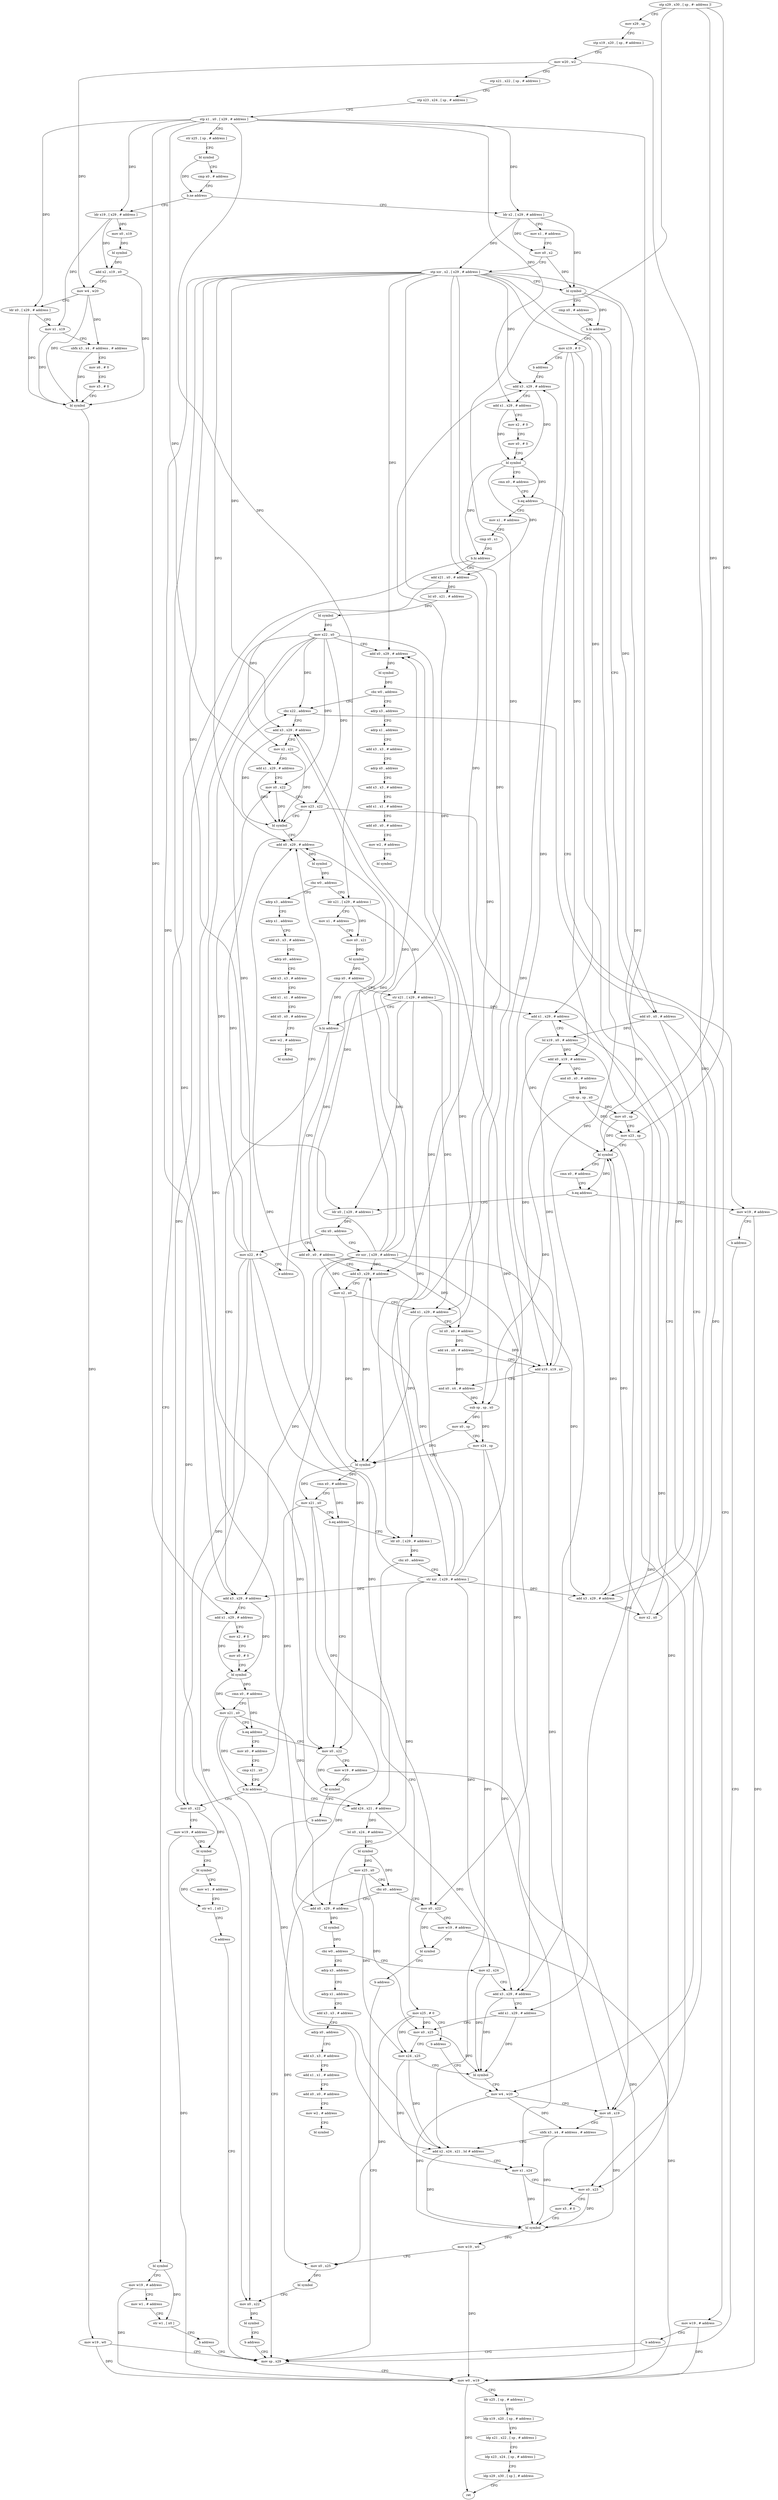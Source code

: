 digraph "func" {
"4442600" [label = "stp x29 , x30 , [ sp , #- address ]!" ]
"4442604" [label = "mov x29 , sp" ]
"4442608" [label = "stp x19 , x20 , [ sp , # address ]" ]
"4442612" [label = "mov w20 , w2" ]
"4442616" [label = "stp x21 , x22 , [ sp , # address ]" ]
"4442620" [label = "stp x23 , x24 , [ sp , # address ]" ]
"4442624" [label = "stp x1 , x0 , [ x29 , # address ]" ]
"4442628" [label = "str x25 , [ sp , # address ]" ]
"4442632" [label = "bl symbol" ]
"4442636" [label = "cmp x0 , # address" ]
"4442640" [label = "b.ne address" ]
"4442728" [label = "ldr x2 , [ x29 , # address ]" ]
"4442644" [label = "ldr x19 , [ x29 , # address ]" ]
"4442732" [label = "mov x1 , # address" ]
"4442736" [label = "mov x0 , x2" ]
"4442740" [label = "stp xzr , x2 , [ x29 , # address ]" ]
"4442744" [label = "bl symbol" ]
"4442748" [label = "cmp x0 , # address" ]
"4442752" [label = "b.hi address" ]
"4443232" [label = "mov x19 , # 0" ]
"4442756" [label = "add x0 , x0 , # address" ]
"4442648" [label = "mov x0 , x19" ]
"4442652" [label = "bl symbol" ]
"4442656" [label = "add x2 , x19 , x0" ]
"4442660" [label = "mov w4 , w20" ]
"4442664" [label = "ldr x0 , [ x29 , # address ]" ]
"4442668" [label = "mov x1 , x19" ]
"4442672" [label = "ubfx x3 , x4 , # address , # address" ]
"4442676" [label = "mov x6 , # 0" ]
"4442680" [label = "mov x5 , # 0" ]
"4442684" [label = "bl symbol" ]
"4442688" [label = "mov w19 , w0" ]
"4442692" [label = "mov sp , x29" ]
"4443236" [label = "b address" ]
"4442820" [label = "add x3 , x29 , # address" ]
"4442760" [label = "add x3 , x29 , # address" ]
"4442764" [label = "mov x2 , x0" ]
"4442768" [label = "add x1 , x29 , # address" ]
"4442772" [label = "lsl x19 , x0 , # address" ]
"4442776" [label = "add x0 , x19 , # address" ]
"4442780" [label = "and x0 , x0 , # address" ]
"4442784" [label = "sub sp , sp , x0" ]
"4442788" [label = "mov x0 , sp" ]
"4442792" [label = "mov x23 , sp" ]
"4442796" [label = "bl symbol" ]
"4442800" [label = "cmn x0 , # address" ]
"4442804" [label = "b.eq address" ]
"4443208" [label = "mov w19 , # address" ]
"4442808" [label = "ldr x0 , [ x29 , # address ]" ]
"4442824" [label = "add x1 , x29 , # address" ]
"4442828" [label = "mov x2 , # 0" ]
"4442832" [label = "mov x0 , # 0" ]
"4442836" [label = "bl symbol" ]
"4442840" [label = "cmn x0 , # address" ]
"4442844" [label = "b.eq address" ]
"4442848" [label = "mov x1 , # address" ]
"4443212" [label = "b address" ]
"4442812" [label = "cbz x0 , address" ]
"4443192" [label = "mov x22 , # 0" ]
"4442816" [label = "str xzr , [ x29 , # address ]" ]
"4442852" [label = "cmp x0 , x1" ]
"4442856" [label = "b.hi address" ]
"4443240" [label = "bl symbol" ]
"4442860" [label = "add x21 , x0 , # address" ]
"4442696" [label = "mov w0 , w19" ]
"4442700" [label = "ldr x25 , [ sp , # address ]" ]
"4442704" [label = "ldp x19 , x20 , [ sp , # address ]" ]
"4442708" [label = "ldp x21 , x22 , [ sp , # address ]" ]
"4442712" [label = "ldp x23 , x24 , [ sp , # address ]" ]
"4442716" [label = "ldp x29 , x30 , [ sp ] , # address" ]
"4442720" [label = "ret" ]
"4443196" [label = "b address" ]
"4442916" [label = "add x0 , x29 , # address" ]
"4443244" [label = "mov w19 , # address" ]
"4443248" [label = "mov w1 , # address" ]
"4443252" [label = "str w1 , [ x0 ]" ]
"4443256" [label = "b address" ]
"4442864" [label = "lsl x0 , x21 , # address" ]
"4442868" [label = "bl symbol" ]
"4442872" [label = "mov x22 , x0" ]
"4442876" [label = "add x0 , x29 , # address" ]
"4442880" [label = "bl symbol" ]
"4442884" [label = "cbz w0 , address" ]
"4443340" [label = "adrp x3 , address" ]
"4442888" [label = "cbz x22 , address" ]
"4442920" [label = "bl symbol" ]
"4442924" [label = "cbz w0 , address" ]
"4443304" [label = "adrp x3 , address" ]
"4442928" [label = "ldr x21 , [ x29 , # address ]" ]
"4443344" [label = "adrp x1 , address" ]
"4443348" [label = "add x3 , x3 , # address" ]
"4443352" [label = "adrp x0 , address" ]
"4443356" [label = "add x3 , x3 , # address" ]
"4443360" [label = "add x1 , x1 , # address" ]
"4443364" [label = "add x0 , x0 , # address" ]
"4443368" [label = "mov w2 , # address" ]
"4443372" [label = "bl symbol" ]
"4443184" [label = "mov w19 , # address" ]
"4442892" [label = "add x3 , x29 , # address" ]
"4443308" [label = "adrp x1 , address" ]
"4443312" [label = "add x3 , x3 , # address" ]
"4443316" [label = "adrp x0 , address" ]
"4443320" [label = "add x3 , x3 , # address" ]
"4443324" [label = "add x1 , x1 , # address" ]
"4443328" [label = "add x0 , x0 , # address" ]
"4443332" [label = "mov w2 , # address" ]
"4443336" [label = "bl symbol" ]
"4442932" [label = "mov x1 , # address" ]
"4442936" [label = "mov x0 , x21" ]
"4442940" [label = "bl symbol" ]
"4442944" [label = "cmp x0 , # address" ]
"4442948" [label = "str x21 , [ x29 , # address ]" ]
"4442952" [label = "b.hi address" ]
"4443028" [label = "add x3 , x29 , # address" ]
"4442956" [label = "add x0 , x0 , # address" ]
"4443188" [label = "b address" ]
"4442896" [label = "mov x2 , x21" ]
"4442900" [label = "add x1 , x29 , # address" ]
"4442904" [label = "mov x0 , x22" ]
"4442908" [label = "mov x23 , x22" ]
"4442912" [label = "bl symbol" ]
"4443032" [label = "add x1 , x29 , # address" ]
"4443036" [label = "mov x2 , # 0" ]
"4443040" [label = "mov x0 , # 0" ]
"4443044" [label = "bl symbol" ]
"4443048" [label = "cmn x0 , # address" ]
"4443052" [label = "mov x21 , x0" ]
"4443056" [label = "b.eq address" ]
"4443216" [label = "mov x0 , x22" ]
"4443060" [label = "mov x0 , # address" ]
"4442960" [label = "add x3 , x29 , # address" ]
"4442964" [label = "mov x2 , x0" ]
"4442968" [label = "add x1 , x29 , # address" ]
"4442972" [label = "lsl x0 , x0 , # address" ]
"4442976" [label = "add x4 , x0 , # address" ]
"4442980" [label = "add x19 , x19 , x0" ]
"4442984" [label = "and x0 , x4 , # address" ]
"4442988" [label = "sub sp , sp , x0" ]
"4442992" [label = "mov x0 , sp" ]
"4442996" [label = "mov x24 , sp" ]
"4443000" [label = "bl symbol" ]
"4443004" [label = "cmn x0 , # address" ]
"4443008" [label = "mov x21 , x0" ]
"4443012" [label = "b.eq address" ]
"4443016" [label = "ldr x0 , [ x29 , # address ]" ]
"4443220" [label = "mov w19 , # address" ]
"4443224" [label = "bl symbol" ]
"4443228" [label = "b address" ]
"4443064" [label = "cmp x21 , x0" ]
"4443068" [label = "b.hi address" ]
"4443260" [label = "mov x0 , x22" ]
"4443072" [label = "add x24 , x21 , # address" ]
"4443020" [label = "cbz x0 , address" ]
"4443200" [label = "mov x25 , # 0" ]
"4443024" [label = "str xzr , [ x29 , # address ]" ]
"4443264" [label = "mov w19 , # address" ]
"4443268" [label = "bl symbol" ]
"4443272" [label = "bl symbol" ]
"4443276" [label = "mov w1 , # address" ]
"4443280" [label = "str w1 , [ x0 ]" ]
"4443284" [label = "b address" ]
"4443076" [label = "lsl x0 , x24 , # address" ]
"4443080" [label = "bl symbol" ]
"4443084" [label = "mov x25 , x0" ]
"4443088" [label = "cbz x0 , address" ]
"4443288" [label = "mov x0 , x22" ]
"4443092" [label = "add x0 , x29 , # address" ]
"4443204" [label = "b address" ]
"4443128" [label = "mov w4 , w20" ]
"4443292" [label = "mov w19 , # address" ]
"4443296" [label = "bl symbol" ]
"4443300" [label = "b address" ]
"4443096" [label = "bl symbol" ]
"4443100" [label = "cbz w0 , address" ]
"4443376" [label = "adrp x3 , address" ]
"4443104" [label = "mov x2 , x24" ]
"4443132" [label = "mov x6 , x19" ]
"4443136" [label = "ubfx x3 , x4 , # address , # address" ]
"4443140" [label = "add x2 , x24 , x21 , lsl # address" ]
"4443144" [label = "mov x1 , x24" ]
"4443148" [label = "mov x0 , x23" ]
"4443152" [label = "mov x5 , # 0" ]
"4443156" [label = "bl symbol" ]
"4443160" [label = "mov w19 , w0" ]
"4443164" [label = "mov x0 , x25" ]
"4443168" [label = "bl symbol" ]
"4443172" [label = "mov x0 , x22" ]
"4443176" [label = "bl symbol" ]
"4443180" [label = "b address" ]
"4443380" [label = "adrp x1 , address" ]
"4443384" [label = "add x3 , x3 , # address" ]
"4443388" [label = "adrp x0 , address" ]
"4443392" [label = "add x3 , x3 , # address" ]
"4443396" [label = "add x1 , x1 , # address" ]
"4443400" [label = "add x0 , x0 , # address" ]
"4443404" [label = "mov w2 , # address" ]
"4443408" [label = "bl symbol" ]
"4443108" [label = "add x3 , x29 , # address" ]
"4443112" [label = "add x1 , x29 , # address" ]
"4443116" [label = "mov x0 , x25" ]
"4443120" [label = "mov x24 , x25" ]
"4443124" [label = "bl symbol" ]
"4442600" -> "4442604" [ label = "CFG" ]
"4442600" -> "4442788" [ label = "DFG" ]
"4442600" -> "4442792" [ label = "DFG" ]
"4442600" -> "4442988" [ label = "DFG" ]
"4442604" -> "4442608" [ label = "CFG" ]
"4442608" -> "4442612" [ label = "CFG" ]
"4442612" -> "4442616" [ label = "CFG" ]
"4442612" -> "4442660" [ label = "DFG" ]
"4442612" -> "4443128" [ label = "DFG" ]
"4442616" -> "4442620" [ label = "CFG" ]
"4442620" -> "4442624" [ label = "CFG" ]
"4442624" -> "4442628" [ label = "CFG" ]
"4442624" -> "4442644" [ label = "DFG" ]
"4442624" -> "4442928" [ label = "DFG" ]
"4442624" -> "4442728" [ label = "DFG" ]
"4442624" -> "4442664" [ label = "DFG" ]
"4442624" -> "4442824" [ label = "DFG" ]
"4442624" -> "4442900" [ label = "DFG" ]
"4442624" -> "4443032" [ label = "DFG" ]
"4442624" -> "4443112" [ label = "DFG" ]
"4442628" -> "4442632" [ label = "CFG" ]
"4442632" -> "4442636" [ label = "CFG" ]
"4442632" -> "4442640" [ label = "DFG" ]
"4442636" -> "4442640" [ label = "CFG" ]
"4442640" -> "4442728" [ label = "CFG" ]
"4442640" -> "4442644" [ label = "CFG" ]
"4442728" -> "4442732" [ label = "CFG" ]
"4442728" -> "4442736" [ label = "DFG" ]
"4442728" -> "4442740" [ label = "DFG" ]
"4442728" -> "4442744" [ label = "DFG" ]
"4442644" -> "4442648" [ label = "DFG" ]
"4442644" -> "4442656" [ label = "DFG" ]
"4442644" -> "4442668" [ label = "DFG" ]
"4442732" -> "4442736" [ label = "CFG" ]
"4442736" -> "4442740" [ label = "CFG" ]
"4442736" -> "4442744" [ label = "DFG" ]
"4442740" -> "4442744" [ label = "CFG" ]
"4442740" -> "4442808" [ label = "DFG" ]
"4442740" -> "4443016" [ label = "DFG" ]
"4442740" -> "4442760" [ label = "DFG" ]
"4442740" -> "4442768" [ label = "DFG" ]
"4442740" -> "4442820" [ label = "DFG" ]
"4442740" -> "4442876" [ label = "DFG" ]
"4442740" -> "4442916" [ label = "DFG" ]
"4442740" -> "4442892" [ label = "DFG" ]
"4442740" -> "4443028" [ label = "DFG" ]
"4442740" -> "4442960" [ label = "DFG" ]
"4442740" -> "4442968" [ label = "DFG" ]
"4442740" -> "4443092" [ label = "DFG" ]
"4442740" -> "4443108" [ label = "DFG" ]
"4442744" -> "4442748" [ label = "CFG" ]
"4442744" -> "4442752" [ label = "DFG" ]
"4442744" -> "4442756" [ label = "DFG" ]
"4442748" -> "4442752" [ label = "CFG" ]
"4442752" -> "4443232" [ label = "CFG" ]
"4442752" -> "4442756" [ label = "CFG" ]
"4443232" -> "4443236" [ label = "CFG" ]
"4443232" -> "4442776" [ label = "DFG" ]
"4443232" -> "4442980" [ label = "DFG" ]
"4443232" -> "4443132" [ label = "DFG" ]
"4442756" -> "4442760" [ label = "CFG" ]
"4442756" -> "4442764" [ label = "DFG" ]
"4442756" -> "4442772" [ label = "DFG" ]
"4442648" -> "4442652" [ label = "DFG" ]
"4442652" -> "4442656" [ label = "DFG" ]
"4442656" -> "4442660" [ label = "CFG" ]
"4442656" -> "4442684" [ label = "DFG" ]
"4442660" -> "4442664" [ label = "CFG" ]
"4442660" -> "4442672" [ label = "DFG" ]
"4442660" -> "4442684" [ label = "DFG" ]
"4442664" -> "4442668" [ label = "CFG" ]
"4442664" -> "4442684" [ label = "DFG" ]
"4442668" -> "4442672" [ label = "CFG" ]
"4442668" -> "4442684" [ label = "DFG" ]
"4442672" -> "4442676" [ label = "CFG" ]
"4442672" -> "4442684" [ label = "DFG" ]
"4442676" -> "4442680" [ label = "CFG" ]
"4442680" -> "4442684" [ label = "CFG" ]
"4442684" -> "4442688" [ label = "DFG" ]
"4442688" -> "4442692" [ label = "CFG" ]
"4442688" -> "4442696" [ label = "DFG" ]
"4442692" -> "4442696" [ label = "CFG" ]
"4443236" -> "4442820" [ label = "CFG" ]
"4442820" -> "4442824" [ label = "CFG" ]
"4442820" -> "4442836" [ label = "DFG" ]
"4442760" -> "4442764" [ label = "CFG" ]
"4442760" -> "4442796" [ label = "DFG" ]
"4442764" -> "4442768" [ label = "CFG" ]
"4442764" -> "4442796" [ label = "DFG" ]
"4442768" -> "4442772" [ label = "CFG" ]
"4442768" -> "4442796" [ label = "DFG" ]
"4442772" -> "4442776" [ label = "DFG" ]
"4442772" -> "4442980" [ label = "DFG" ]
"4442772" -> "4443132" [ label = "DFG" ]
"4442776" -> "4442780" [ label = "DFG" ]
"4442780" -> "4442784" [ label = "DFG" ]
"4442784" -> "4442788" [ label = "DFG" ]
"4442784" -> "4442792" [ label = "DFG" ]
"4442784" -> "4442988" [ label = "DFG" ]
"4442788" -> "4442792" [ label = "CFG" ]
"4442788" -> "4442796" [ label = "DFG" ]
"4442792" -> "4442796" [ label = "CFG" ]
"4442792" -> "4443148" [ label = "DFG" ]
"4442796" -> "4442800" [ label = "CFG" ]
"4442796" -> "4442804" [ label = "DFG" ]
"4442800" -> "4442804" [ label = "CFG" ]
"4442804" -> "4443208" [ label = "CFG" ]
"4442804" -> "4442808" [ label = "CFG" ]
"4443208" -> "4443212" [ label = "CFG" ]
"4443208" -> "4442696" [ label = "DFG" ]
"4442808" -> "4442812" [ label = "DFG" ]
"4442824" -> "4442828" [ label = "CFG" ]
"4442824" -> "4442836" [ label = "DFG" ]
"4442828" -> "4442832" [ label = "CFG" ]
"4442832" -> "4442836" [ label = "CFG" ]
"4442836" -> "4442840" [ label = "CFG" ]
"4442836" -> "4442844" [ label = "DFG" ]
"4442836" -> "4442856" [ label = "DFG" ]
"4442836" -> "4442860" [ label = "DFG" ]
"4442840" -> "4442844" [ label = "CFG" ]
"4442844" -> "4443208" [ label = "CFG" ]
"4442844" -> "4442848" [ label = "CFG" ]
"4442848" -> "4442852" [ label = "CFG" ]
"4443212" -> "4442692" [ label = "CFG" ]
"4442812" -> "4443192" [ label = "CFG" ]
"4442812" -> "4442816" [ label = "CFG" ]
"4443192" -> "4443196" [ label = "CFG" ]
"4443192" -> "4442888" [ label = "DFG" ]
"4443192" -> "4442904" [ label = "DFG" ]
"4443192" -> "4442908" [ label = "DFG" ]
"4443192" -> "4443216" [ label = "DFG" ]
"4443192" -> "4443260" [ label = "DFG" ]
"4443192" -> "4443288" [ label = "DFG" ]
"4443192" -> "4443172" [ label = "DFG" ]
"4442816" -> "4442820" [ label = "DFG" ]
"4442816" -> "4442760" [ label = "DFG" ]
"4442816" -> "4442876" [ label = "DFG" ]
"4442816" -> "4442916" [ label = "DFG" ]
"4442816" -> "4442892" [ label = "DFG" ]
"4442816" -> "4443028" [ label = "DFG" ]
"4442816" -> "4442960" [ label = "DFG" ]
"4442816" -> "4443092" [ label = "DFG" ]
"4442816" -> "4443108" [ label = "DFG" ]
"4442852" -> "4442856" [ label = "CFG" ]
"4442856" -> "4443240" [ label = "CFG" ]
"4442856" -> "4442860" [ label = "CFG" ]
"4443240" -> "4443244" [ label = "CFG" ]
"4443240" -> "4443252" [ label = "DFG" ]
"4442860" -> "4442864" [ label = "DFG" ]
"4442860" -> "4442896" [ label = "DFG" ]
"4442696" -> "4442700" [ label = "CFG" ]
"4442696" -> "4442720" [ label = "DFG" ]
"4442700" -> "4442704" [ label = "CFG" ]
"4442704" -> "4442708" [ label = "CFG" ]
"4442708" -> "4442712" [ label = "CFG" ]
"4442712" -> "4442716" [ label = "CFG" ]
"4442716" -> "4442720" [ label = "CFG" ]
"4443196" -> "4442916" [ label = "CFG" ]
"4442916" -> "4442920" [ label = "DFG" ]
"4443244" -> "4443248" [ label = "CFG" ]
"4443244" -> "4442696" [ label = "DFG" ]
"4443248" -> "4443252" [ label = "CFG" ]
"4443252" -> "4443256" [ label = "CFG" ]
"4443256" -> "4442692" [ label = "CFG" ]
"4442864" -> "4442868" [ label = "DFG" ]
"4442868" -> "4442872" [ label = "DFG" ]
"4442872" -> "4442876" [ label = "CFG" ]
"4442872" -> "4442888" [ label = "DFG" ]
"4442872" -> "4442904" [ label = "DFG" ]
"4442872" -> "4442908" [ label = "DFG" ]
"4442872" -> "4443216" [ label = "DFG" ]
"4442872" -> "4443260" [ label = "DFG" ]
"4442872" -> "4443288" [ label = "DFG" ]
"4442872" -> "4443172" [ label = "DFG" ]
"4442876" -> "4442880" [ label = "DFG" ]
"4442880" -> "4442884" [ label = "DFG" ]
"4442884" -> "4443340" [ label = "CFG" ]
"4442884" -> "4442888" [ label = "CFG" ]
"4443340" -> "4443344" [ label = "CFG" ]
"4442888" -> "4443184" [ label = "CFG" ]
"4442888" -> "4442892" [ label = "CFG" ]
"4442920" -> "4442924" [ label = "DFG" ]
"4442924" -> "4443304" [ label = "CFG" ]
"4442924" -> "4442928" [ label = "CFG" ]
"4443304" -> "4443308" [ label = "CFG" ]
"4442928" -> "4442932" [ label = "CFG" ]
"4442928" -> "4442936" [ label = "DFG" ]
"4442928" -> "4442948" [ label = "DFG" ]
"4443344" -> "4443348" [ label = "CFG" ]
"4443348" -> "4443352" [ label = "CFG" ]
"4443352" -> "4443356" [ label = "CFG" ]
"4443356" -> "4443360" [ label = "CFG" ]
"4443360" -> "4443364" [ label = "CFG" ]
"4443364" -> "4443368" [ label = "CFG" ]
"4443368" -> "4443372" [ label = "CFG" ]
"4443184" -> "4443188" [ label = "CFG" ]
"4443184" -> "4442696" [ label = "DFG" ]
"4442892" -> "4442896" [ label = "CFG" ]
"4442892" -> "4442912" [ label = "DFG" ]
"4443308" -> "4443312" [ label = "CFG" ]
"4443312" -> "4443316" [ label = "CFG" ]
"4443316" -> "4443320" [ label = "CFG" ]
"4443320" -> "4443324" [ label = "CFG" ]
"4443324" -> "4443328" [ label = "CFG" ]
"4443328" -> "4443332" [ label = "CFG" ]
"4443332" -> "4443336" [ label = "CFG" ]
"4442932" -> "4442936" [ label = "CFG" ]
"4442936" -> "4442940" [ label = "DFG" ]
"4442940" -> "4442944" [ label = "DFG" ]
"4442940" -> "4442956" [ label = "DFG" ]
"4442944" -> "4442948" [ label = "CFG" ]
"4442944" -> "4442952" [ label = "DFG" ]
"4442948" -> "4442952" [ label = "CFG" ]
"4442948" -> "4442768" [ label = "DFG" ]
"4442948" -> "4442808" [ label = "DFG" ]
"4442948" -> "4443016" [ label = "DFG" ]
"4442948" -> "4442968" [ label = "DFG" ]
"4442952" -> "4443028" [ label = "CFG" ]
"4442952" -> "4442956" [ label = "CFG" ]
"4443028" -> "4443032" [ label = "CFG" ]
"4443028" -> "4443044" [ label = "DFG" ]
"4442956" -> "4442960" [ label = "CFG" ]
"4442956" -> "4442964" [ label = "DFG" ]
"4442956" -> "4442972" [ label = "DFG" ]
"4443188" -> "4442692" [ label = "CFG" ]
"4442896" -> "4442900" [ label = "CFG" ]
"4442896" -> "4442912" [ label = "DFG" ]
"4442900" -> "4442904" [ label = "CFG" ]
"4442900" -> "4442912" [ label = "DFG" ]
"4442904" -> "4442908" [ label = "CFG" ]
"4442904" -> "4442912" [ label = "DFG" ]
"4442908" -> "4442912" [ label = "CFG" ]
"4442908" -> "4443148" [ label = "DFG" ]
"4442912" -> "4442916" [ label = "CFG" ]
"4443032" -> "4443036" [ label = "CFG" ]
"4443032" -> "4443044" [ label = "DFG" ]
"4443036" -> "4443040" [ label = "CFG" ]
"4443040" -> "4443044" [ label = "CFG" ]
"4443044" -> "4443048" [ label = "DFG" ]
"4443044" -> "4443052" [ label = "DFG" ]
"4443048" -> "4443052" [ label = "CFG" ]
"4443048" -> "4443056" [ label = "DFG" ]
"4443052" -> "4443056" [ label = "CFG" ]
"4443052" -> "4443068" [ label = "DFG" ]
"4443052" -> "4443072" [ label = "DFG" ]
"4443052" -> "4443140" [ label = "DFG" ]
"4443056" -> "4443216" [ label = "CFG" ]
"4443056" -> "4443060" [ label = "CFG" ]
"4443216" -> "4443220" [ label = "CFG" ]
"4443216" -> "4443224" [ label = "DFG" ]
"4443060" -> "4443064" [ label = "CFG" ]
"4442960" -> "4442964" [ label = "CFG" ]
"4442960" -> "4443000" [ label = "DFG" ]
"4442964" -> "4442968" [ label = "CFG" ]
"4442964" -> "4443000" [ label = "DFG" ]
"4442968" -> "4442972" [ label = "CFG" ]
"4442968" -> "4443000" [ label = "DFG" ]
"4442972" -> "4442976" [ label = "DFG" ]
"4442972" -> "4442980" [ label = "DFG" ]
"4442976" -> "4442980" [ label = "CFG" ]
"4442976" -> "4442984" [ label = "DFG" ]
"4442980" -> "4442984" [ label = "CFG" ]
"4442980" -> "4442776" [ label = "DFG" ]
"4442980" -> "4443132" [ label = "DFG" ]
"4442984" -> "4442988" [ label = "DFG" ]
"4442988" -> "4442992" [ label = "DFG" ]
"4442988" -> "4442996" [ label = "DFG" ]
"4442992" -> "4442996" [ label = "CFG" ]
"4442992" -> "4443000" [ label = "DFG" ]
"4442996" -> "4443000" [ label = "CFG" ]
"4442996" -> "4443140" [ label = "DFG" ]
"4442996" -> "4443144" [ label = "DFG" ]
"4443000" -> "4443004" [ label = "DFG" ]
"4443000" -> "4443008" [ label = "DFG" ]
"4443004" -> "4443008" [ label = "CFG" ]
"4443004" -> "4443012" [ label = "DFG" ]
"4443008" -> "4443012" [ label = "CFG" ]
"4443008" -> "4443068" [ label = "DFG" ]
"4443008" -> "4443072" [ label = "DFG" ]
"4443008" -> "4443140" [ label = "DFG" ]
"4443012" -> "4443216" [ label = "CFG" ]
"4443012" -> "4443016" [ label = "CFG" ]
"4443016" -> "4443020" [ label = "DFG" ]
"4443220" -> "4443224" [ label = "CFG" ]
"4443220" -> "4442696" [ label = "DFG" ]
"4443224" -> "4443228" [ label = "CFG" ]
"4443228" -> "4442692" [ label = "CFG" ]
"4443064" -> "4443068" [ label = "CFG" ]
"4443068" -> "4443260" [ label = "CFG" ]
"4443068" -> "4443072" [ label = "CFG" ]
"4443260" -> "4443264" [ label = "CFG" ]
"4443260" -> "4443268" [ label = "DFG" ]
"4443072" -> "4443076" [ label = "DFG" ]
"4443072" -> "4443104" [ label = "DFG" ]
"4443020" -> "4443200" [ label = "CFG" ]
"4443020" -> "4443024" [ label = "CFG" ]
"4443200" -> "4443204" [ label = "CFG" ]
"4443200" -> "4443164" [ label = "DFG" ]
"4443200" -> "4443116" [ label = "DFG" ]
"4443200" -> "4443120" [ label = "DFG" ]
"4443024" -> "4443028" [ label = "DFG" ]
"4443024" -> "4442760" [ label = "DFG" ]
"4443024" -> "4442820" [ label = "DFG" ]
"4443024" -> "4442876" [ label = "DFG" ]
"4443024" -> "4442916" [ label = "DFG" ]
"4443024" -> "4442892" [ label = "DFG" ]
"4443024" -> "4442960" [ label = "DFG" ]
"4443024" -> "4443092" [ label = "DFG" ]
"4443024" -> "4443108" [ label = "DFG" ]
"4443264" -> "4443268" [ label = "CFG" ]
"4443264" -> "4442696" [ label = "DFG" ]
"4443268" -> "4443272" [ label = "CFG" ]
"4443272" -> "4443276" [ label = "CFG" ]
"4443272" -> "4443280" [ label = "DFG" ]
"4443276" -> "4443280" [ label = "CFG" ]
"4443280" -> "4443284" [ label = "CFG" ]
"4443284" -> "4442692" [ label = "CFG" ]
"4443076" -> "4443080" [ label = "DFG" ]
"4443080" -> "4443084" [ label = "DFG" ]
"4443080" -> "4443088" [ label = "DFG" ]
"4443084" -> "4443088" [ label = "CFG" ]
"4443084" -> "4443164" [ label = "DFG" ]
"4443084" -> "4443116" [ label = "DFG" ]
"4443084" -> "4443120" [ label = "DFG" ]
"4443088" -> "4443288" [ label = "CFG" ]
"4443088" -> "4443092" [ label = "CFG" ]
"4443288" -> "4443292" [ label = "CFG" ]
"4443288" -> "4443296" [ label = "DFG" ]
"4443092" -> "4443096" [ label = "DFG" ]
"4443204" -> "4443128" [ label = "CFG" ]
"4443128" -> "4443132" [ label = "CFG" ]
"4443128" -> "4443136" [ label = "DFG" ]
"4443128" -> "4443156" [ label = "DFG" ]
"4443292" -> "4443296" [ label = "CFG" ]
"4443292" -> "4442696" [ label = "DFG" ]
"4443296" -> "4443300" [ label = "CFG" ]
"4443300" -> "4442692" [ label = "CFG" ]
"4443096" -> "4443100" [ label = "DFG" ]
"4443100" -> "4443376" [ label = "CFG" ]
"4443100" -> "4443104" [ label = "CFG" ]
"4443376" -> "4443380" [ label = "CFG" ]
"4443104" -> "4443108" [ label = "CFG" ]
"4443104" -> "4443124" [ label = "DFG" ]
"4443132" -> "4443136" [ label = "CFG" ]
"4443132" -> "4443156" [ label = "DFG" ]
"4443136" -> "4443140" [ label = "CFG" ]
"4443136" -> "4443156" [ label = "DFG" ]
"4443140" -> "4443144" [ label = "CFG" ]
"4443140" -> "4443156" [ label = "DFG" ]
"4443144" -> "4443148" [ label = "CFG" ]
"4443144" -> "4443156" [ label = "DFG" ]
"4443148" -> "4443152" [ label = "CFG" ]
"4443148" -> "4443156" [ label = "DFG" ]
"4443152" -> "4443156" [ label = "CFG" ]
"4443156" -> "4443160" [ label = "DFG" ]
"4443160" -> "4443164" [ label = "CFG" ]
"4443160" -> "4442696" [ label = "DFG" ]
"4443164" -> "4443168" [ label = "DFG" ]
"4443168" -> "4443172" [ label = "CFG" ]
"4443172" -> "4443176" [ label = "DFG" ]
"4443176" -> "4443180" [ label = "CFG" ]
"4443180" -> "4442692" [ label = "CFG" ]
"4443380" -> "4443384" [ label = "CFG" ]
"4443384" -> "4443388" [ label = "CFG" ]
"4443388" -> "4443392" [ label = "CFG" ]
"4443392" -> "4443396" [ label = "CFG" ]
"4443396" -> "4443400" [ label = "CFG" ]
"4443400" -> "4443404" [ label = "CFG" ]
"4443404" -> "4443408" [ label = "CFG" ]
"4443108" -> "4443112" [ label = "CFG" ]
"4443108" -> "4443124" [ label = "DFG" ]
"4443112" -> "4443116" [ label = "CFG" ]
"4443112" -> "4443124" [ label = "DFG" ]
"4443116" -> "4443120" [ label = "CFG" ]
"4443116" -> "4443124" [ label = "DFG" ]
"4443120" -> "4443124" [ label = "CFG" ]
"4443120" -> "4443144" [ label = "DFG" ]
"4443120" -> "4443140" [ label = "DFG" ]
"4443124" -> "4443128" [ label = "CFG" ]
}
